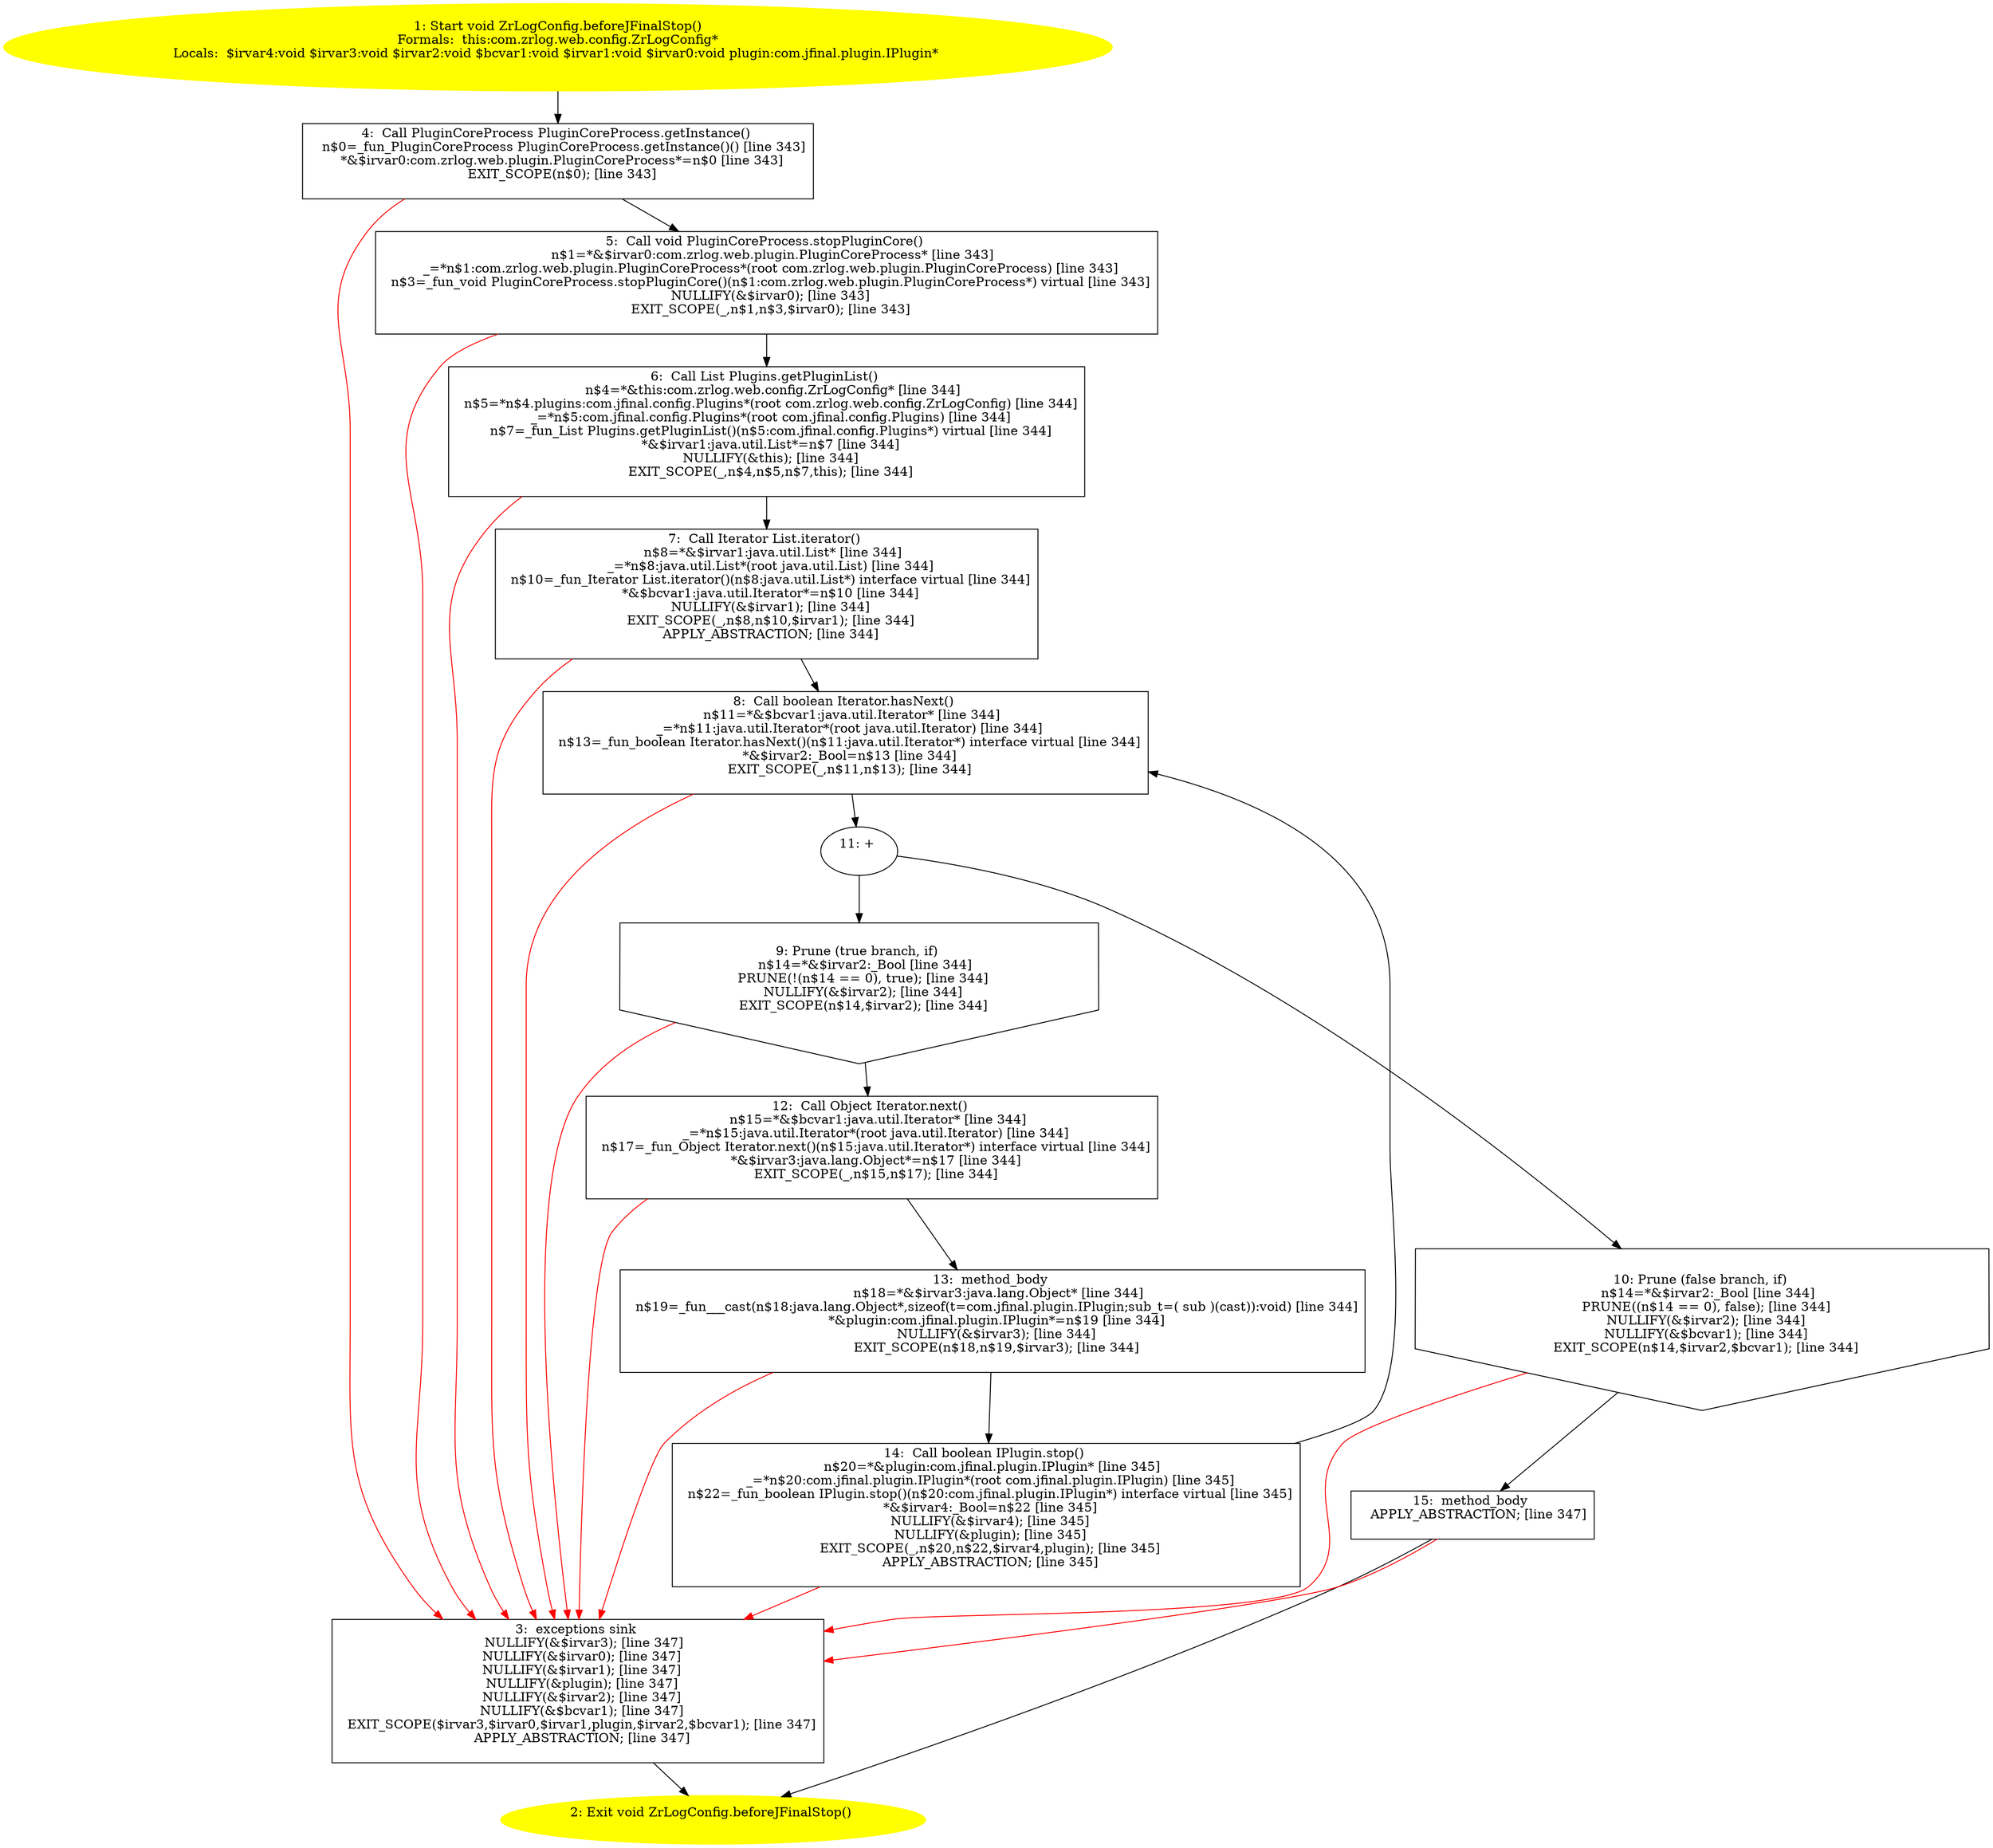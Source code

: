 /* @generated */
digraph cfg {
"com.zrlog.web.config.ZrLogConfig.beforeJFinalStop():void.0685f8f35456409f7a353722ce97f100_1" [label="1: Start void ZrLogConfig.beforeJFinalStop()\nFormals:  this:com.zrlog.web.config.ZrLogConfig*\nLocals:  $irvar4:void $irvar3:void $irvar2:void $bcvar1:void $irvar1:void $irvar0:void plugin:com.jfinal.plugin.IPlugin* \n  " color=yellow style=filled]
	

	 "com.zrlog.web.config.ZrLogConfig.beforeJFinalStop():void.0685f8f35456409f7a353722ce97f100_1" -> "com.zrlog.web.config.ZrLogConfig.beforeJFinalStop():void.0685f8f35456409f7a353722ce97f100_4" ;
"com.zrlog.web.config.ZrLogConfig.beforeJFinalStop():void.0685f8f35456409f7a353722ce97f100_2" [label="2: Exit void ZrLogConfig.beforeJFinalStop() \n  " color=yellow style=filled]
	

"com.zrlog.web.config.ZrLogConfig.beforeJFinalStop():void.0685f8f35456409f7a353722ce97f100_3" [label="3:  exceptions sink \n   NULLIFY(&$irvar3); [line 347]\n  NULLIFY(&$irvar0); [line 347]\n  NULLIFY(&$irvar1); [line 347]\n  NULLIFY(&plugin); [line 347]\n  NULLIFY(&$irvar2); [line 347]\n  NULLIFY(&$bcvar1); [line 347]\n  EXIT_SCOPE($irvar3,$irvar0,$irvar1,plugin,$irvar2,$bcvar1); [line 347]\n  APPLY_ABSTRACTION; [line 347]\n " shape="box"]
	

	 "com.zrlog.web.config.ZrLogConfig.beforeJFinalStop():void.0685f8f35456409f7a353722ce97f100_3" -> "com.zrlog.web.config.ZrLogConfig.beforeJFinalStop():void.0685f8f35456409f7a353722ce97f100_2" ;
"com.zrlog.web.config.ZrLogConfig.beforeJFinalStop():void.0685f8f35456409f7a353722ce97f100_4" [label="4:  Call PluginCoreProcess PluginCoreProcess.getInstance() \n   n$0=_fun_PluginCoreProcess PluginCoreProcess.getInstance()() [line 343]\n  *&$irvar0:com.zrlog.web.plugin.PluginCoreProcess*=n$0 [line 343]\n  EXIT_SCOPE(n$0); [line 343]\n " shape="box"]
	

	 "com.zrlog.web.config.ZrLogConfig.beforeJFinalStop():void.0685f8f35456409f7a353722ce97f100_4" -> "com.zrlog.web.config.ZrLogConfig.beforeJFinalStop():void.0685f8f35456409f7a353722ce97f100_5" ;
	 "com.zrlog.web.config.ZrLogConfig.beforeJFinalStop():void.0685f8f35456409f7a353722ce97f100_4" -> "com.zrlog.web.config.ZrLogConfig.beforeJFinalStop():void.0685f8f35456409f7a353722ce97f100_3" [color="red" ];
"com.zrlog.web.config.ZrLogConfig.beforeJFinalStop():void.0685f8f35456409f7a353722ce97f100_5" [label="5:  Call void PluginCoreProcess.stopPluginCore() \n   n$1=*&$irvar0:com.zrlog.web.plugin.PluginCoreProcess* [line 343]\n  _=*n$1:com.zrlog.web.plugin.PluginCoreProcess*(root com.zrlog.web.plugin.PluginCoreProcess) [line 343]\n  n$3=_fun_void PluginCoreProcess.stopPluginCore()(n$1:com.zrlog.web.plugin.PluginCoreProcess*) virtual [line 343]\n  NULLIFY(&$irvar0); [line 343]\n  EXIT_SCOPE(_,n$1,n$3,$irvar0); [line 343]\n " shape="box"]
	

	 "com.zrlog.web.config.ZrLogConfig.beforeJFinalStop():void.0685f8f35456409f7a353722ce97f100_5" -> "com.zrlog.web.config.ZrLogConfig.beforeJFinalStop():void.0685f8f35456409f7a353722ce97f100_6" ;
	 "com.zrlog.web.config.ZrLogConfig.beforeJFinalStop():void.0685f8f35456409f7a353722ce97f100_5" -> "com.zrlog.web.config.ZrLogConfig.beforeJFinalStop():void.0685f8f35456409f7a353722ce97f100_3" [color="red" ];
"com.zrlog.web.config.ZrLogConfig.beforeJFinalStop():void.0685f8f35456409f7a353722ce97f100_6" [label="6:  Call List Plugins.getPluginList() \n   n$4=*&this:com.zrlog.web.config.ZrLogConfig* [line 344]\n  n$5=*n$4.plugins:com.jfinal.config.Plugins*(root com.zrlog.web.config.ZrLogConfig) [line 344]\n  _=*n$5:com.jfinal.config.Plugins*(root com.jfinal.config.Plugins) [line 344]\n  n$7=_fun_List Plugins.getPluginList()(n$5:com.jfinal.config.Plugins*) virtual [line 344]\n  *&$irvar1:java.util.List*=n$7 [line 344]\n  NULLIFY(&this); [line 344]\n  EXIT_SCOPE(_,n$4,n$5,n$7,this); [line 344]\n " shape="box"]
	

	 "com.zrlog.web.config.ZrLogConfig.beforeJFinalStop():void.0685f8f35456409f7a353722ce97f100_6" -> "com.zrlog.web.config.ZrLogConfig.beforeJFinalStop():void.0685f8f35456409f7a353722ce97f100_7" ;
	 "com.zrlog.web.config.ZrLogConfig.beforeJFinalStop():void.0685f8f35456409f7a353722ce97f100_6" -> "com.zrlog.web.config.ZrLogConfig.beforeJFinalStop():void.0685f8f35456409f7a353722ce97f100_3" [color="red" ];
"com.zrlog.web.config.ZrLogConfig.beforeJFinalStop():void.0685f8f35456409f7a353722ce97f100_7" [label="7:  Call Iterator List.iterator() \n   n$8=*&$irvar1:java.util.List* [line 344]\n  _=*n$8:java.util.List*(root java.util.List) [line 344]\n  n$10=_fun_Iterator List.iterator()(n$8:java.util.List*) interface virtual [line 344]\n  *&$bcvar1:java.util.Iterator*=n$10 [line 344]\n  NULLIFY(&$irvar1); [line 344]\n  EXIT_SCOPE(_,n$8,n$10,$irvar1); [line 344]\n  APPLY_ABSTRACTION; [line 344]\n " shape="box"]
	

	 "com.zrlog.web.config.ZrLogConfig.beforeJFinalStop():void.0685f8f35456409f7a353722ce97f100_7" -> "com.zrlog.web.config.ZrLogConfig.beforeJFinalStop():void.0685f8f35456409f7a353722ce97f100_8" ;
	 "com.zrlog.web.config.ZrLogConfig.beforeJFinalStop():void.0685f8f35456409f7a353722ce97f100_7" -> "com.zrlog.web.config.ZrLogConfig.beforeJFinalStop():void.0685f8f35456409f7a353722ce97f100_3" [color="red" ];
"com.zrlog.web.config.ZrLogConfig.beforeJFinalStop():void.0685f8f35456409f7a353722ce97f100_8" [label="8:  Call boolean Iterator.hasNext() \n   n$11=*&$bcvar1:java.util.Iterator* [line 344]\n  _=*n$11:java.util.Iterator*(root java.util.Iterator) [line 344]\n  n$13=_fun_boolean Iterator.hasNext()(n$11:java.util.Iterator*) interface virtual [line 344]\n  *&$irvar2:_Bool=n$13 [line 344]\n  EXIT_SCOPE(_,n$11,n$13); [line 344]\n " shape="box"]
	

	 "com.zrlog.web.config.ZrLogConfig.beforeJFinalStop():void.0685f8f35456409f7a353722ce97f100_8" -> "com.zrlog.web.config.ZrLogConfig.beforeJFinalStop():void.0685f8f35456409f7a353722ce97f100_11" ;
	 "com.zrlog.web.config.ZrLogConfig.beforeJFinalStop():void.0685f8f35456409f7a353722ce97f100_8" -> "com.zrlog.web.config.ZrLogConfig.beforeJFinalStop():void.0685f8f35456409f7a353722ce97f100_3" [color="red" ];
"com.zrlog.web.config.ZrLogConfig.beforeJFinalStop():void.0685f8f35456409f7a353722ce97f100_9" [label="9: Prune (true branch, if) \n   n$14=*&$irvar2:_Bool [line 344]\n  PRUNE(!(n$14 == 0), true); [line 344]\n  NULLIFY(&$irvar2); [line 344]\n  EXIT_SCOPE(n$14,$irvar2); [line 344]\n " shape="invhouse"]
	

	 "com.zrlog.web.config.ZrLogConfig.beforeJFinalStop():void.0685f8f35456409f7a353722ce97f100_9" -> "com.zrlog.web.config.ZrLogConfig.beforeJFinalStop():void.0685f8f35456409f7a353722ce97f100_12" ;
	 "com.zrlog.web.config.ZrLogConfig.beforeJFinalStop():void.0685f8f35456409f7a353722ce97f100_9" -> "com.zrlog.web.config.ZrLogConfig.beforeJFinalStop():void.0685f8f35456409f7a353722ce97f100_3" [color="red" ];
"com.zrlog.web.config.ZrLogConfig.beforeJFinalStop():void.0685f8f35456409f7a353722ce97f100_10" [label="10: Prune (false branch, if) \n   n$14=*&$irvar2:_Bool [line 344]\n  PRUNE((n$14 == 0), false); [line 344]\n  NULLIFY(&$irvar2); [line 344]\n  NULLIFY(&$bcvar1); [line 344]\n  EXIT_SCOPE(n$14,$irvar2,$bcvar1); [line 344]\n " shape="invhouse"]
	

	 "com.zrlog.web.config.ZrLogConfig.beforeJFinalStop():void.0685f8f35456409f7a353722ce97f100_10" -> "com.zrlog.web.config.ZrLogConfig.beforeJFinalStop():void.0685f8f35456409f7a353722ce97f100_15" ;
	 "com.zrlog.web.config.ZrLogConfig.beforeJFinalStop():void.0685f8f35456409f7a353722ce97f100_10" -> "com.zrlog.web.config.ZrLogConfig.beforeJFinalStop():void.0685f8f35456409f7a353722ce97f100_3" [color="red" ];
"com.zrlog.web.config.ZrLogConfig.beforeJFinalStop():void.0685f8f35456409f7a353722ce97f100_11" [label="11: + \n  " ]
	

	 "com.zrlog.web.config.ZrLogConfig.beforeJFinalStop():void.0685f8f35456409f7a353722ce97f100_11" -> "com.zrlog.web.config.ZrLogConfig.beforeJFinalStop():void.0685f8f35456409f7a353722ce97f100_9" ;
	 "com.zrlog.web.config.ZrLogConfig.beforeJFinalStop():void.0685f8f35456409f7a353722ce97f100_11" -> "com.zrlog.web.config.ZrLogConfig.beforeJFinalStop():void.0685f8f35456409f7a353722ce97f100_10" ;
"com.zrlog.web.config.ZrLogConfig.beforeJFinalStop():void.0685f8f35456409f7a353722ce97f100_12" [label="12:  Call Object Iterator.next() \n   n$15=*&$bcvar1:java.util.Iterator* [line 344]\n  _=*n$15:java.util.Iterator*(root java.util.Iterator) [line 344]\n  n$17=_fun_Object Iterator.next()(n$15:java.util.Iterator*) interface virtual [line 344]\n  *&$irvar3:java.lang.Object*=n$17 [line 344]\n  EXIT_SCOPE(_,n$15,n$17); [line 344]\n " shape="box"]
	

	 "com.zrlog.web.config.ZrLogConfig.beforeJFinalStop():void.0685f8f35456409f7a353722ce97f100_12" -> "com.zrlog.web.config.ZrLogConfig.beforeJFinalStop():void.0685f8f35456409f7a353722ce97f100_13" ;
	 "com.zrlog.web.config.ZrLogConfig.beforeJFinalStop():void.0685f8f35456409f7a353722ce97f100_12" -> "com.zrlog.web.config.ZrLogConfig.beforeJFinalStop():void.0685f8f35456409f7a353722ce97f100_3" [color="red" ];
"com.zrlog.web.config.ZrLogConfig.beforeJFinalStop():void.0685f8f35456409f7a353722ce97f100_13" [label="13:  method_body \n   n$18=*&$irvar3:java.lang.Object* [line 344]\n  n$19=_fun___cast(n$18:java.lang.Object*,sizeof(t=com.jfinal.plugin.IPlugin;sub_t=( sub )(cast)):void) [line 344]\n  *&plugin:com.jfinal.plugin.IPlugin*=n$19 [line 344]\n  NULLIFY(&$irvar3); [line 344]\n  EXIT_SCOPE(n$18,n$19,$irvar3); [line 344]\n " shape="box"]
	

	 "com.zrlog.web.config.ZrLogConfig.beforeJFinalStop():void.0685f8f35456409f7a353722ce97f100_13" -> "com.zrlog.web.config.ZrLogConfig.beforeJFinalStop():void.0685f8f35456409f7a353722ce97f100_14" ;
	 "com.zrlog.web.config.ZrLogConfig.beforeJFinalStop():void.0685f8f35456409f7a353722ce97f100_13" -> "com.zrlog.web.config.ZrLogConfig.beforeJFinalStop():void.0685f8f35456409f7a353722ce97f100_3" [color="red" ];
"com.zrlog.web.config.ZrLogConfig.beforeJFinalStop():void.0685f8f35456409f7a353722ce97f100_14" [label="14:  Call boolean IPlugin.stop() \n   n$20=*&plugin:com.jfinal.plugin.IPlugin* [line 345]\n  _=*n$20:com.jfinal.plugin.IPlugin*(root com.jfinal.plugin.IPlugin) [line 345]\n  n$22=_fun_boolean IPlugin.stop()(n$20:com.jfinal.plugin.IPlugin*) interface virtual [line 345]\n  *&$irvar4:_Bool=n$22 [line 345]\n  NULLIFY(&$irvar4); [line 345]\n  NULLIFY(&plugin); [line 345]\n  EXIT_SCOPE(_,n$20,n$22,$irvar4,plugin); [line 345]\n  APPLY_ABSTRACTION; [line 345]\n " shape="box"]
	

	 "com.zrlog.web.config.ZrLogConfig.beforeJFinalStop():void.0685f8f35456409f7a353722ce97f100_14" -> "com.zrlog.web.config.ZrLogConfig.beforeJFinalStop():void.0685f8f35456409f7a353722ce97f100_8" ;
	 "com.zrlog.web.config.ZrLogConfig.beforeJFinalStop():void.0685f8f35456409f7a353722ce97f100_14" -> "com.zrlog.web.config.ZrLogConfig.beforeJFinalStop():void.0685f8f35456409f7a353722ce97f100_3" [color="red" ];
"com.zrlog.web.config.ZrLogConfig.beforeJFinalStop():void.0685f8f35456409f7a353722ce97f100_15" [label="15:  method_body \n   APPLY_ABSTRACTION; [line 347]\n " shape="box"]
	

	 "com.zrlog.web.config.ZrLogConfig.beforeJFinalStop():void.0685f8f35456409f7a353722ce97f100_15" -> "com.zrlog.web.config.ZrLogConfig.beforeJFinalStop():void.0685f8f35456409f7a353722ce97f100_2" ;
	 "com.zrlog.web.config.ZrLogConfig.beforeJFinalStop():void.0685f8f35456409f7a353722ce97f100_15" -> "com.zrlog.web.config.ZrLogConfig.beforeJFinalStop():void.0685f8f35456409f7a353722ce97f100_3" [color="red" ];
}
